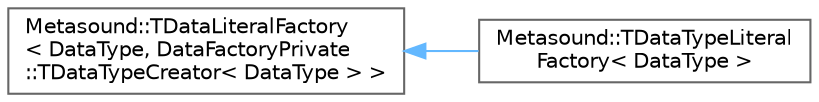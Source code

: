 digraph "Graphical Class Hierarchy"
{
 // INTERACTIVE_SVG=YES
 // LATEX_PDF_SIZE
  bgcolor="transparent";
  edge [fontname=Helvetica,fontsize=10,labelfontname=Helvetica,labelfontsize=10];
  node [fontname=Helvetica,fontsize=10,shape=box,height=0.2,width=0.4];
  rankdir="LR";
  Node0 [id="Node000000",label="Metasound::TDataLiteralFactory\l\< DataType, DataFactoryPrivate\l::TDataTypeCreator\< DataType \> \>",height=0.2,width=0.4,color="grey40", fillcolor="white", style="filled",URL="$d4/d30/structMetasound_1_1TDataLiteralFactory.html",tooltip=" "];
  Node0 -> Node1 [id="edge5902_Node000000_Node000001",dir="back",color="steelblue1",style="solid",tooltip=" "];
  Node1 [id="Node000001",label="Metasound::TDataTypeLiteral\lFactory\< DataType \>",height=0.2,width=0.4,color="grey40", fillcolor="white", style="filled",URL="$d3/ddb/structMetasound_1_1TDataTypeLiteralFactory.html",tooltip="TDataTypeLiteralFactory creates a DataType."];
}
